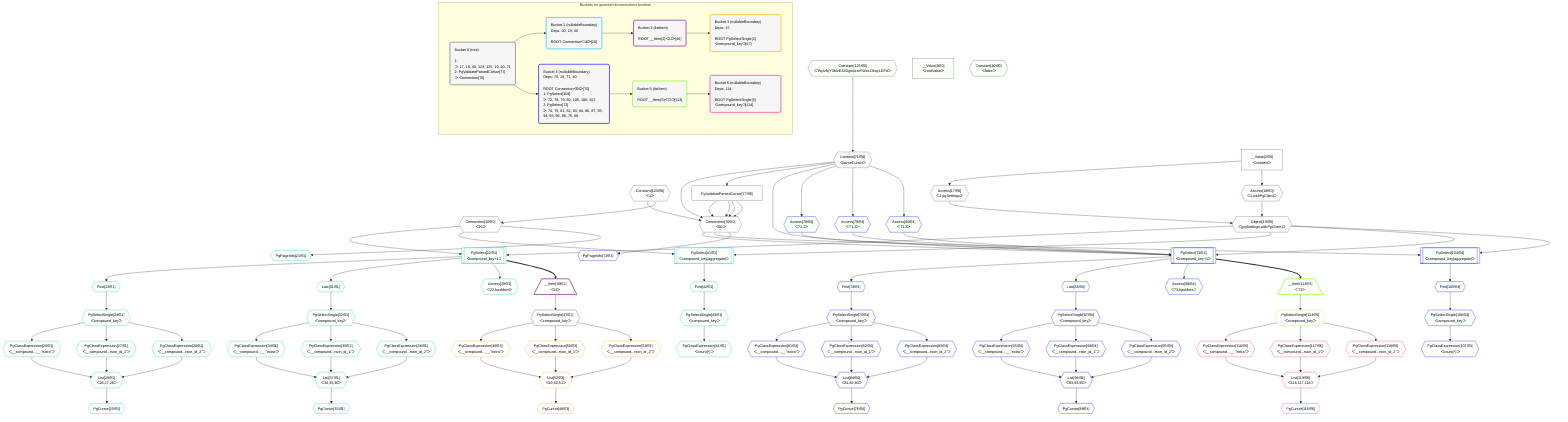 %%{init: {'themeVariables': { 'fontSize': '12px'}}}%%
graph TD
    classDef path fill:#eee,stroke:#000,color:#000
    classDef plan fill:#fff,stroke-width:1px,color:#000
    classDef itemplan fill:#fff,stroke-width:2px,color:#000
    classDef unbatchedplan fill:#dff,stroke-width:1px,color:#000
    classDef sideeffectplan fill:#fcc,stroke-width:2px,color:#000
    classDef bucket fill:#f6f6f6,color:#000,stroke-width:2px,text-align:left


    %% plan dependencies
    Connection70{{"Connection[70∈0]<br />ᐸ66ᐳ"}}:::plan
    Constant123{{"Constant[123∈0]<br />ᐸ1ᐳ"}}:::plan
    Lambda71{{"Lambda[71∈0]<br />ᐸparseCursorᐳ"}}:::plan
    PgValidateParsedCursor77["PgValidateParsedCursor[77∈0]"]:::plan
    Constant123 & Lambda71 & PgValidateParsedCursor77 & PgValidateParsedCursor77 & PgValidateParsedCursor77 & PgValidateParsedCursor77 --> Connection70
    Object19{{"Object[19∈0]<br />ᐸ{pgSettings,withPgClient}ᐳ"}}:::plan
    Access17{{"Access[17∈0]<br />ᐸ2.pgSettingsᐳ"}}:::plan
    Access18{{"Access[18∈0]<br />ᐸ2.withPgClientᐳ"}}:::plan
    Access17 & Access18 --> Object19
    __Value2["__Value[2∈0]<br />ᐸcontextᐳ"]:::plan
    __Value2 --> Access17
    __Value2 --> Access18
    Connection20{{"Connection[20∈0]<br />ᐸ16ᐳ"}}:::plan
    Constant123 --> Connection20
    Constant125{{"Constant[125∈0]<br />ᐸ'WyIzNjY0MzE3ZDgwIixmYWxzZSwyLDFd'ᐳ"}}:::plan
    Constant125 --> Lambda71
    Lambda71 --> PgValidateParsedCursor77
    __Value4["__Value[4∈0]<br />ᐸrootValueᐳ"]:::plan
    Constant40{{"Constant[40∈0]<br />ᐸfalseᐳ"}}:::plan
    List29{{"List[29∈1]<br />ᐸ26,27,28ᐳ"}}:::plan
    PgClassExpression26{{"PgClassExpression[26∈1]<br />ᐸ__compound...__.”extra”ᐳ"}}:::plan
    PgClassExpression27{{"PgClassExpression[27∈1]<br />ᐸ__compound...rson_id_1”ᐳ"}}:::plan
    PgClassExpression28{{"PgClassExpression[28∈1]<br />ᐸ__compound...rson_id_2”ᐳ"}}:::plan
    PgClassExpression26 & PgClassExpression27 & PgClassExpression28 --> List29
    List37{{"List[37∈1]<br />ᐸ34,35,36ᐳ"}}:::plan
    PgClassExpression34{{"PgClassExpression[34∈1]<br />ᐸ__compound...__.”extra”ᐳ"}}:::plan
    PgClassExpression35{{"PgClassExpression[35∈1]<br />ᐸ__compound...rson_id_1”ᐳ"}}:::plan
    PgClassExpression36{{"PgClassExpression[36∈1]<br />ᐸ__compound...rson_id_2”ᐳ"}}:::plan
    PgClassExpression34 & PgClassExpression35 & PgClassExpression36 --> List37
    PgSelect22[["PgSelect[22∈1]<br />ᐸcompound_key+1ᐳ"]]:::plan
    Object19 & Connection20 --> PgSelect22
    PgSelect41[["PgSelect[41∈1]<br />ᐸcompound_key(aggregate)ᐳ"]]:::plan
    Object19 & Connection20 --> PgSelect41
    PgPageInfo21{{"PgPageInfo[21∈1]"}}:::plan
    Connection20 --> PgPageInfo21
    First23{{"First[23∈1]"}}:::plan
    PgSelect22 --> First23
    PgSelectSingle24{{"PgSelectSingle[24∈1]<br />ᐸcompound_keyᐳ"}}:::plan
    First23 --> PgSelectSingle24
    PgCursor25{{"PgCursor[25∈1]"}}:::plan
    List29 --> PgCursor25
    PgSelectSingle24 --> PgClassExpression26
    PgSelectSingle24 --> PgClassExpression27
    PgSelectSingle24 --> PgClassExpression28
    Last31{{"Last[31∈1]"}}:::plan
    PgSelect22 --> Last31
    PgSelectSingle32{{"PgSelectSingle[32∈1]<br />ᐸcompound_keyᐳ"}}:::plan
    Last31 --> PgSelectSingle32
    PgCursor33{{"PgCursor[33∈1]"}}:::plan
    List37 --> PgCursor33
    PgSelectSingle32 --> PgClassExpression34
    PgSelectSingle32 --> PgClassExpression35
    PgSelectSingle32 --> PgClassExpression36
    Access39{{"Access[39∈1]<br />ᐸ22.hasMoreᐳ"}}:::plan
    PgSelect22 --> Access39
    First42{{"First[42∈1]"}}:::plan
    PgSelect41 --> First42
    PgSelectSingle43{{"PgSelectSingle[43∈1]<br />ᐸcompound_keyᐳ"}}:::plan
    First42 --> PgSelectSingle43
    PgClassExpression44{{"PgClassExpression[44∈1]<br />ᐸcount(*)ᐳ"}}:::plan
    PgSelectSingle43 --> PgClassExpression44
    __Item46[/"__Item[46∈2]<br />ᐸ22ᐳ"\]:::itemplan
    PgSelect22 ==> __Item46
    PgSelectSingle47{{"PgSelectSingle[47∈2]<br />ᐸcompound_keyᐳ"}}:::plan
    __Item46 --> PgSelectSingle47
    List52{{"List[52∈3]<br />ᐸ49,50,51ᐳ"}}:::plan
    PgClassExpression49{{"PgClassExpression[49∈3]<br />ᐸ__compound...__.”extra”ᐳ"}}:::plan
    PgClassExpression50{{"PgClassExpression[50∈3]<br />ᐸ__compound...rson_id_1”ᐳ"}}:::plan
    PgClassExpression51{{"PgClassExpression[51∈3]<br />ᐸ__compound...rson_id_2”ᐳ"}}:::plan
    PgClassExpression49 & PgClassExpression50 & PgClassExpression51 --> List52
    PgCursor48{{"PgCursor[48∈3]"}}:::plan
    List52 --> PgCursor48
    PgSelectSingle47 --> PgClassExpression49
    PgSelectSingle47 --> PgClassExpression50
    PgSelectSingle47 --> PgClassExpression51
    PgSelect73[["PgSelect[73∈4]<br />ᐸcompound_key+1ᐳ"]]:::plan
    Access78{{"Access[78∈4]<br />ᐸ71.1ᐳ"}}:::plan
    Access79{{"Access[79∈4]<br />ᐸ71.2ᐳ"}}:::plan
    Access80{{"Access[80∈4]<br />ᐸ71.3ᐳ"}}:::plan
    Object19 & Connection70 & Lambda71 & Access78 & Access79 & Access80 --> PgSelect73
    List84{{"List[84∈4]<br />ᐸ81,82,83ᐳ"}}:::plan
    PgClassExpression81{{"PgClassExpression[81∈4]<br />ᐸ__compound...__.”extra”ᐳ"}}:::plan
    PgClassExpression82{{"PgClassExpression[82∈4]<br />ᐸ__compound...rson_id_1”ᐳ"}}:::plan
    PgClassExpression83{{"PgClassExpression[83∈4]<br />ᐸ__compound...rson_id_2”ᐳ"}}:::plan
    PgClassExpression81 & PgClassExpression82 & PgClassExpression83 --> List84
    List96{{"List[96∈4]<br />ᐸ93,94,95ᐳ"}}:::plan
    PgClassExpression93{{"PgClassExpression[93∈4]<br />ᐸ__compound...__.”extra”ᐳ"}}:::plan
    PgClassExpression94{{"PgClassExpression[94∈4]<br />ᐸ__compound...rson_id_1”ᐳ"}}:::plan
    PgClassExpression95{{"PgClassExpression[95∈4]<br />ᐸ__compound...rson_id_2”ᐳ"}}:::plan
    PgClassExpression93 & PgClassExpression94 & PgClassExpression95 --> List96
    PgSelect104[["PgSelect[104∈4]<br />ᐸcompound_key(aggregate)ᐳ"]]:::plan
    Object19 & Connection70 --> PgSelect104
    PgPageInfo72{{"PgPageInfo[72∈4]"}}:::plan
    Connection70 --> PgPageInfo72
    First74{{"First[74∈4]"}}:::plan
    PgSelect73 --> First74
    PgSelectSingle75{{"PgSelectSingle[75∈4]<br />ᐸcompound_keyᐳ"}}:::plan
    First74 --> PgSelectSingle75
    PgCursor76{{"PgCursor[76∈4]"}}:::plan
    List84 --> PgCursor76
    Lambda71 --> Access78
    Lambda71 --> Access79
    Lambda71 --> Access80
    PgSelectSingle75 --> PgClassExpression81
    PgSelectSingle75 --> PgClassExpression82
    PgSelectSingle75 --> PgClassExpression83
    Last86{{"Last[86∈4]"}}:::plan
    PgSelect73 --> Last86
    PgSelectSingle87{{"PgSelectSingle[87∈4]<br />ᐸcompound_keyᐳ"}}:::plan
    Last86 --> PgSelectSingle87
    PgCursor88{{"PgCursor[88∈4]"}}:::plan
    List96 --> PgCursor88
    PgSelectSingle87 --> PgClassExpression93
    PgSelectSingle87 --> PgClassExpression94
    PgSelectSingle87 --> PgClassExpression95
    Access98{{"Access[98∈4]<br />ᐸ73.hasMoreᐳ"}}:::plan
    PgSelect73 --> Access98
    First105{{"First[105∈4]"}}:::plan
    PgSelect104 --> First105
    PgSelectSingle106{{"PgSelectSingle[106∈4]<br />ᐸcompound_keyᐳ"}}:::plan
    First105 --> PgSelectSingle106
    PgClassExpression107{{"PgClassExpression[107∈4]<br />ᐸcount(*)ᐳ"}}:::plan
    PgSelectSingle106 --> PgClassExpression107
    __Item113[/"__Item[113∈5]<br />ᐸ73ᐳ"\]:::itemplan
    PgSelect73 ==> __Item113
    PgSelectSingle114{{"PgSelectSingle[114∈5]<br />ᐸcompound_keyᐳ"}}:::plan
    __Item113 --> PgSelectSingle114
    List119{{"List[119∈6]<br />ᐸ116,117,118ᐳ"}}:::plan
    PgClassExpression116{{"PgClassExpression[116∈6]<br />ᐸ__compound...__.”extra”ᐳ"}}:::plan
    PgClassExpression117{{"PgClassExpression[117∈6]<br />ᐸ__compound...rson_id_1”ᐳ"}}:::plan
    PgClassExpression118{{"PgClassExpression[118∈6]<br />ᐸ__compound...rson_id_2”ᐳ"}}:::plan
    PgClassExpression116 & PgClassExpression117 & PgClassExpression118 --> List119
    PgCursor115{{"PgCursor[115∈6]"}}:::plan
    List119 --> PgCursor115
    PgSelectSingle114 --> PgClassExpression116
    PgSelectSingle114 --> PgClassExpression117
    PgSelectSingle114 --> PgClassExpression118

    %% define steps

    subgraph "Buckets for queries/v4/connections.boolean"
    Bucket0("Bucket 0 (root)<br /><br />1: <br />ᐳ: 17, 18, 40, 123, 125, 19, 20, 71<br />2: PgValidateParsedCursor[77]<br />ᐳ: Connection[70]"):::bucket
    classDef bucket0 stroke:#696969
    class Bucket0,__Value2,__Value4,Access17,Access18,Object19,Connection20,Constant40,Connection70,Lambda71,PgValidateParsedCursor77,Constant123,Constant125 bucket0
    Bucket1("Bucket 1 (nullableBoundary)<br />Deps: 20, 19, 40<br /><br />ROOT Connectionᐸ16ᐳ[20]"):::bucket
    classDef bucket1 stroke:#00bfff
    class Bucket1,PgPageInfo21,PgSelect22,First23,PgSelectSingle24,PgCursor25,PgClassExpression26,PgClassExpression27,PgClassExpression28,List29,Last31,PgSelectSingle32,PgCursor33,PgClassExpression34,PgClassExpression35,PgClassExpression36,List37,Access39,PgSelect41,First42,PgSelectSingle43,PgClassExpression44 bucket1
    Bucket2("Bucket 2 (listItem)<br /><br />ROOT __Item{2}ᐸ22ᐳ[46]"):::bucket
    classDef bucket2 stroke:#7f007f
    class Bucket2,__Item46,PgSelectSingle47 bucket2
    Bucket3("Bucket 3 (nullableBoundary)<br />Deps: 47<br /><br />ROOT PgSelectSingle{2}ᐸcompound_keyᐳ[47]"):::bucket
    classDef bucket3 stroke:#ffa500
    class Bucket3,PgCursor48,PgClassExpression49,PgClassExpression50,PgClassExpression51,List52 bucket3
    Bucket4("Bucket 4 (nullableBoundary)<br />Deps: 70, 19, 71, 40<br /><br />ROOT Connectionᐸ66ᐳ[70]<br />1: PgSelect[104]<br />ᐳ: 72, 78, 79, 80, 105, 106, 107<br />2: PgSelect[73]<br />ᐳ: 74, 75, 81, 82, 83, 84, 86, 87, 93, 94, 95, 96, 98, 76, 88"):::bucket
    classDef bucket4 stroke:#0000ff
    class Bucket4,PgPageInfo72,PgSelect73,First74,PgSelectSingle75,PgCursor76,Access78,Access79,Access80,PgClassExpression81,PgClassExpression82,PgClassExpression83,List84,Last86,PgSelectSingle87,PgCursor88,PgClassExpression93,PgClassExpression94,PgClassExpression95,List96,Access98,PgSelect104,First105,PgSelectSingle106,PgClassExpression107 bucket4
    Bucket5("Bucket 5 (listItem)<br /><br />ROOT __Item{5}ᐸ73ᐳ[113]"):::bucket
    classDef bucket5 stroke:#7fff00
    class Bucket5,__Item113,PgSelectSingle114 bucket5
    Bucket6("Bucket 6 (nullableBoundary)<br />Deps: 114<br /><br />ROOT PgSelectSingle{5}ᐸcompound_keyᐳ[114]"):::bucket
    classDef bucket6 stroke:#ff1493
    class Bucket6,PgCursor115,PgClassExpression116,PgClassExpression117,PgClassExpression118,List119 bucket6
    Bucket0 --> Bucket1 & Bucket4
    Bucket1 --> Bucket2
    Bucket2 --> Bucket3
    Bucket4 --> Bucket5
    Bucket5 --> Bucket6
    classDef unary fill:#fafffa,borderWidth:8px
    class Connection70,Object19,Access17,Access18,Connection20,Lambda71,PgValidateParsedCursor77,__Value2,__Value4,Constant40,Constant123,Constant125,List29,List37,PgSelect22,PgSelect41,PgPageInfo21,First23,PgSelectSingle24,PgCursor25,PgClassExpression26,PgClassExpression27,PgClassExpression28,Last31,PgSelectSingle32,PgCursor33,PgClassExpression34,PgClassExpression35,PgClassExpression36,Access39,First42,PgSelectSingle43,PgClassExpression44,PgSelect73,List84,List96,PgSelect104,PgPageInfo72,First74,PgSelectSingle75,PgCursor76,Access78,Access79,Access80,PgClassExpression81,PgClassExpression82,PgClassExpression83,Last86,PgSelectSingle87,PgCursor88,PgClassExpression93,PgClassExpression94,PgClassExpression95,Access98,First105,PgSelectSingle106,PgClassExpression107 unary
    end